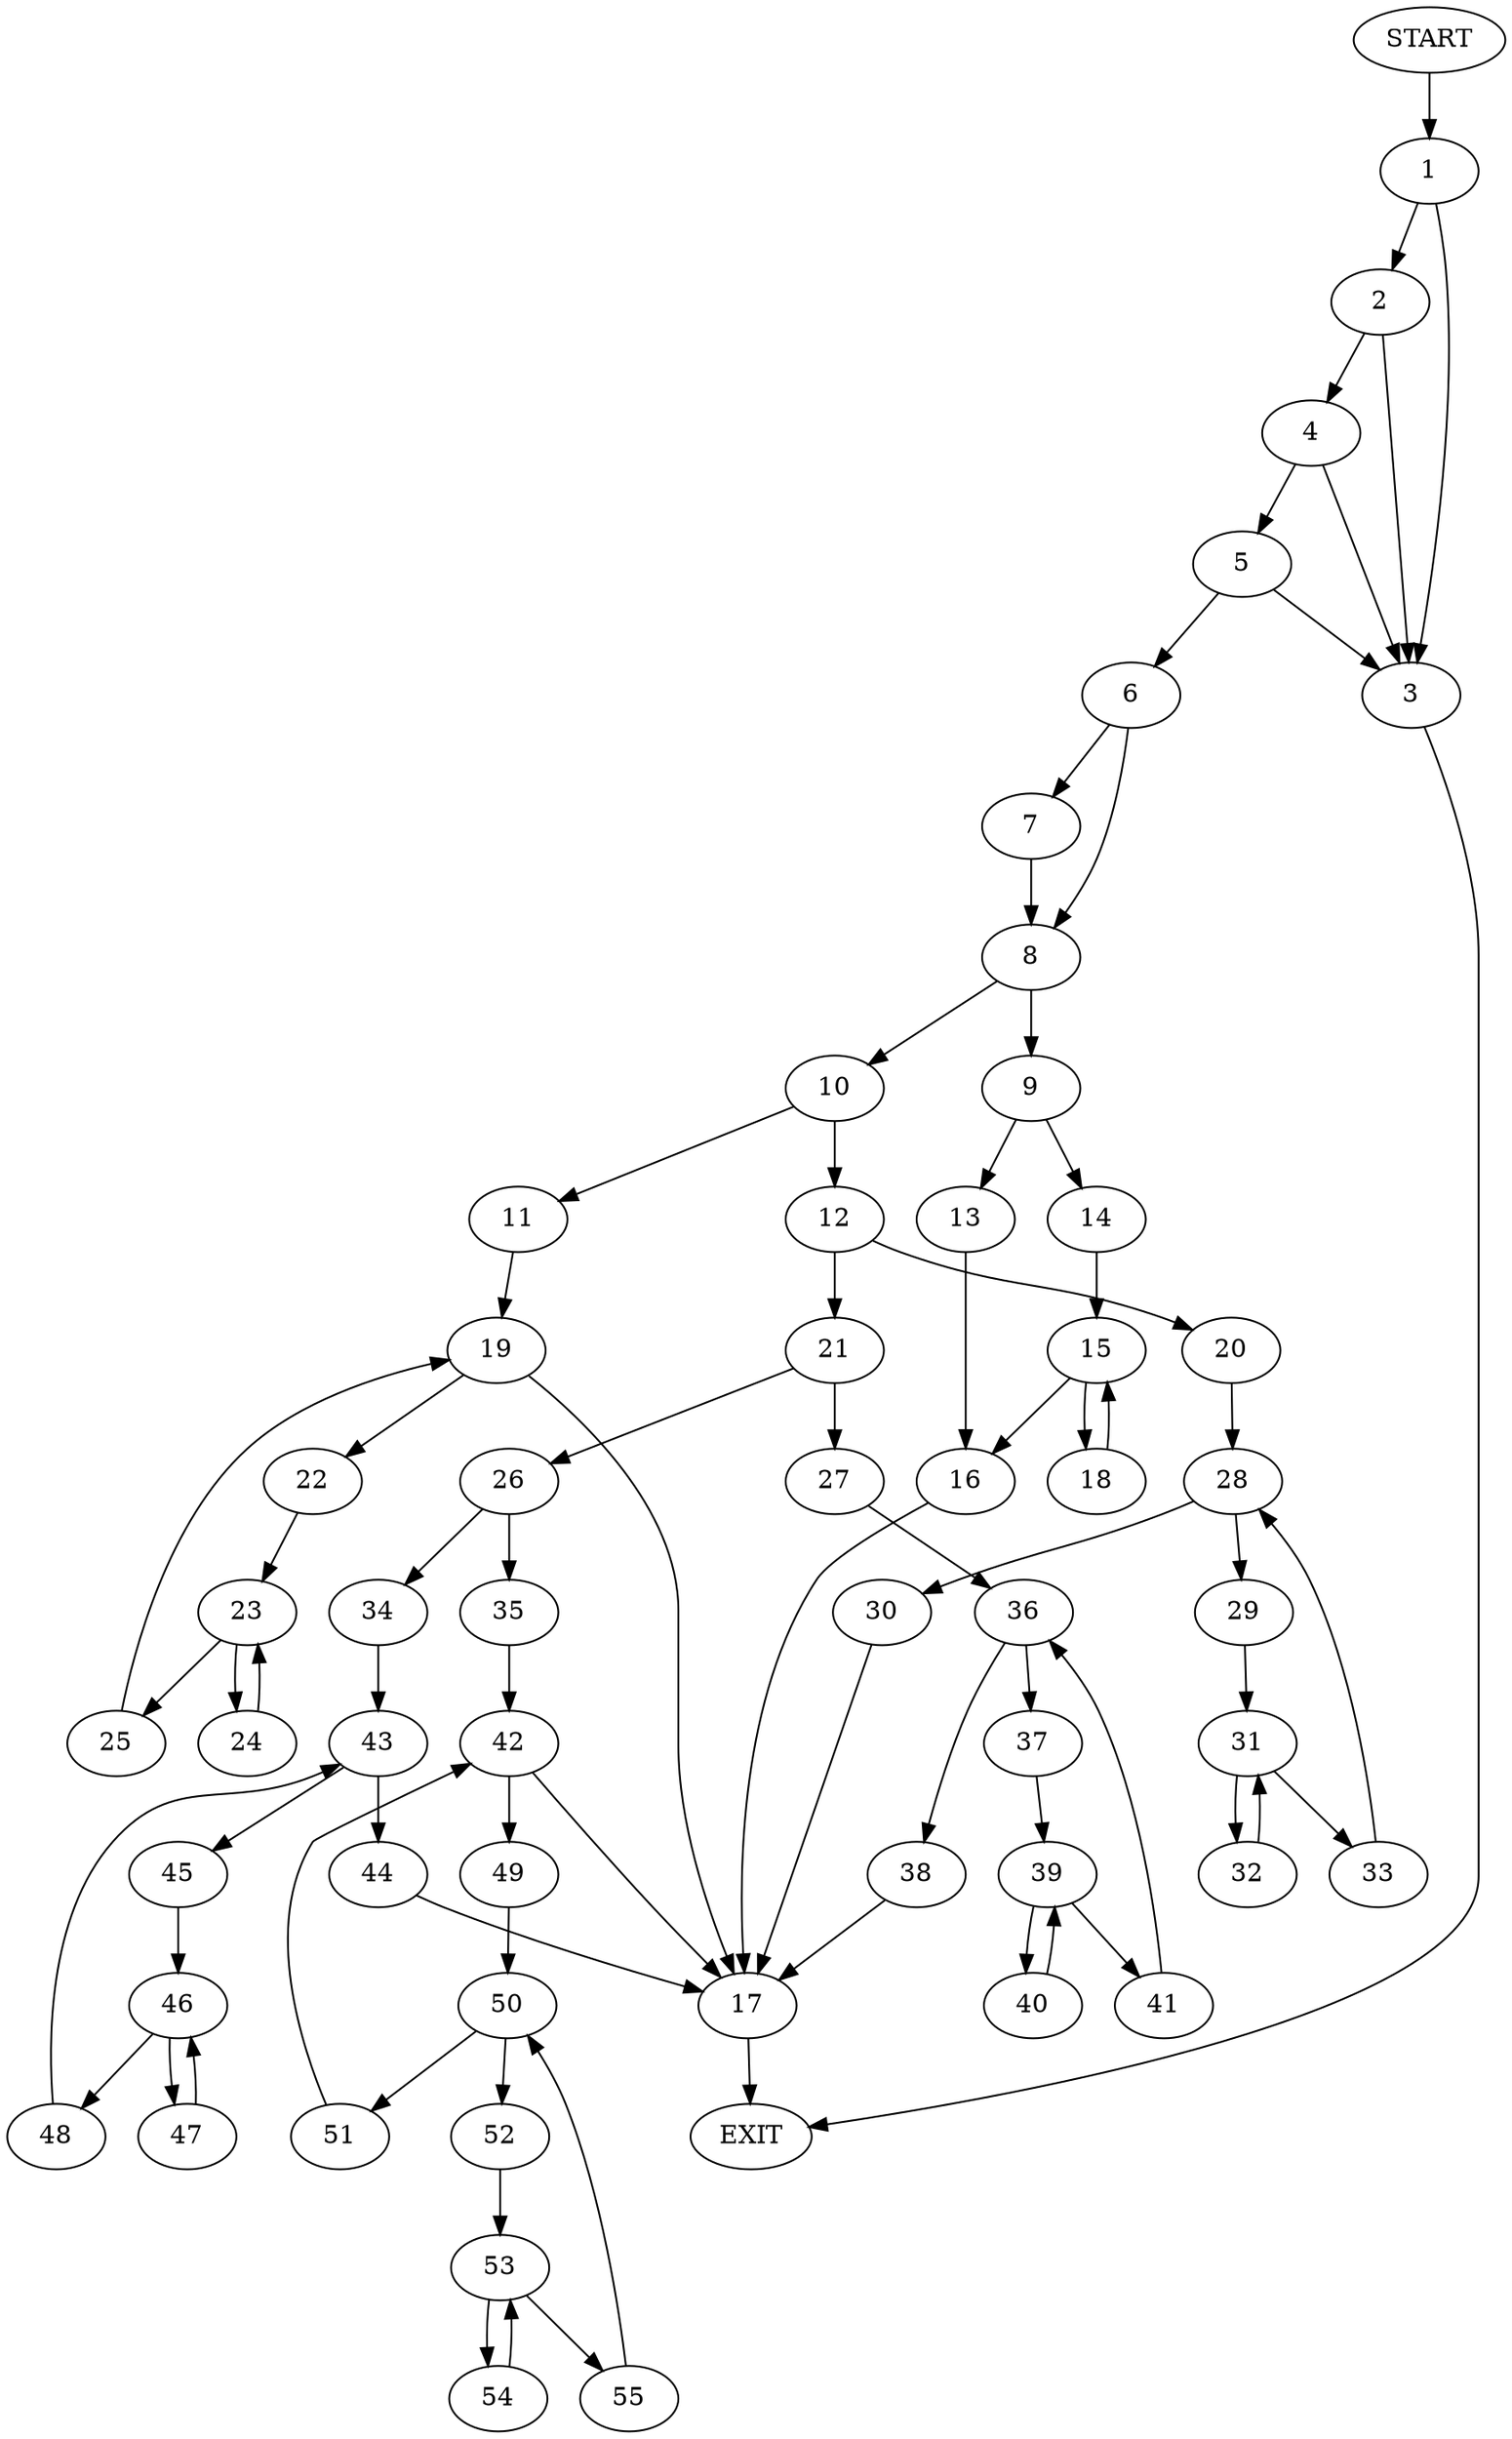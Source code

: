 digraph {
0 [label="START"]
56 [label="EXIT"]
0 -> 1
1 -> 2
1 -> 3
2 -> 4
2 -> 3
3 -> 56
4 -> 5
4 -> 3
5 -> 6
5 -> 3
6 -> 7
6 -> 8
8 -> 9
8 -> 10
7 -> 8
10 -> 11
10 -> 12
9 -> 13
9 -> 14
14 -> 15
13 -> 16
16 -> 17
15 -> 16
15 -> 18
18 -> 15
17 -> 56
11 -> 19
12 -> 20
12 -> 21
19 -> 22
19 -> 17
22 -> 23
23 -> 24
23 -> 25
24 -> 23
25 -> 19
21 -> 26
21 -> 27
20 -> 28
28 -> 29
28 -> 30
29 -> 31
30 -> 17
31 -> 32
31 -> 33
33 -> 28
32 -> 31
26 -> 34
26 -> 35
27 -> 36
36 -> 37
36 -> 38
38 -> 17
37 -> 39
39 -> 40
39 -> 41
40 -> 39
41 -> 36
35 -> 42
34 -> 43
43 -> 44
43 -> 45
44 -> 17
45 -> 46
46 -> 47
46 -> 48
47 -> 46
48 -> 43
42 -> 49
42 -> 17
49 -> 50
50 -> 51
50 -> 52
51 -> 42
52 -> 53
53 -> 54
53 -> 55
55 -> 50
54 -> 53
}
